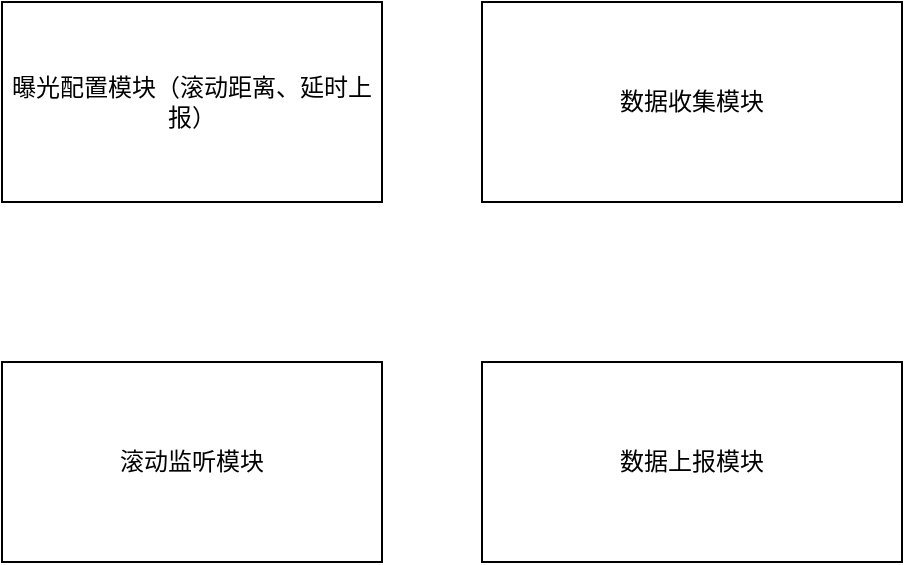 <mxfile version="15.4.3" type="github">
  <diagram id="QXNELv77-1Kk8XfsfC3q" name="第 1 页">
    <mxGraphModel dx="2000" dy="1162" grid="1" gridSize="10" guides="1" tooltips="1" connect="1" arrows="1" fold="1" page="1" pageScale="1" pageWidth="827" pageHeight="1169" math="0" shadow="0">
      <root>
        <mxCell id="0" />
        <mxCell id="1" parent="0" />
        <mxCell id="i3SNS_GFR2SEXT6O1R7d-1" value="曝光配置模块（滚动距离、延时上报）" style="rounded=0;whiteSpace=wrap;html=1;" vertex="1" parent="1">
          <mxGeometry x="40" y="150" width="190" height="100" as="geometry" />
        </mxCell>
        <mxCell id="i3SNS_GFR2SEXT6O1R7d-2" value="滚动监听模块" style="rounded=0;whiteSpace=wrap;html=1;" vertex="1" parent="1">
          <mxGeometry x="40" y="330" width="190" height="100" as="geometry" />
        </mxCell>
        <mxCell id="i3SNS_GFR2SEXT6O1R7d-3" value="数据收集模块" style="rounded=0;whiteSpace=wrap;html=1;" vertex="1" parent="1">
          <mxGeometry x="280" y="150" width="210" height="100" as="geometry" />
        </mxCell>
        <mxCell id="i3SNS_GFR2SEXT6O1R7d-4" value="数据上报模块" style="rounded=0;whiteSpace=wrap;html=1;" vertex="1" parent="1">
          <mxGeometry x="280" y="330" width="210" height="100" as="geometry" />
        </mxCell>
      </root>
    </mxGraphModel>
  </diagram>
</mxfile>
